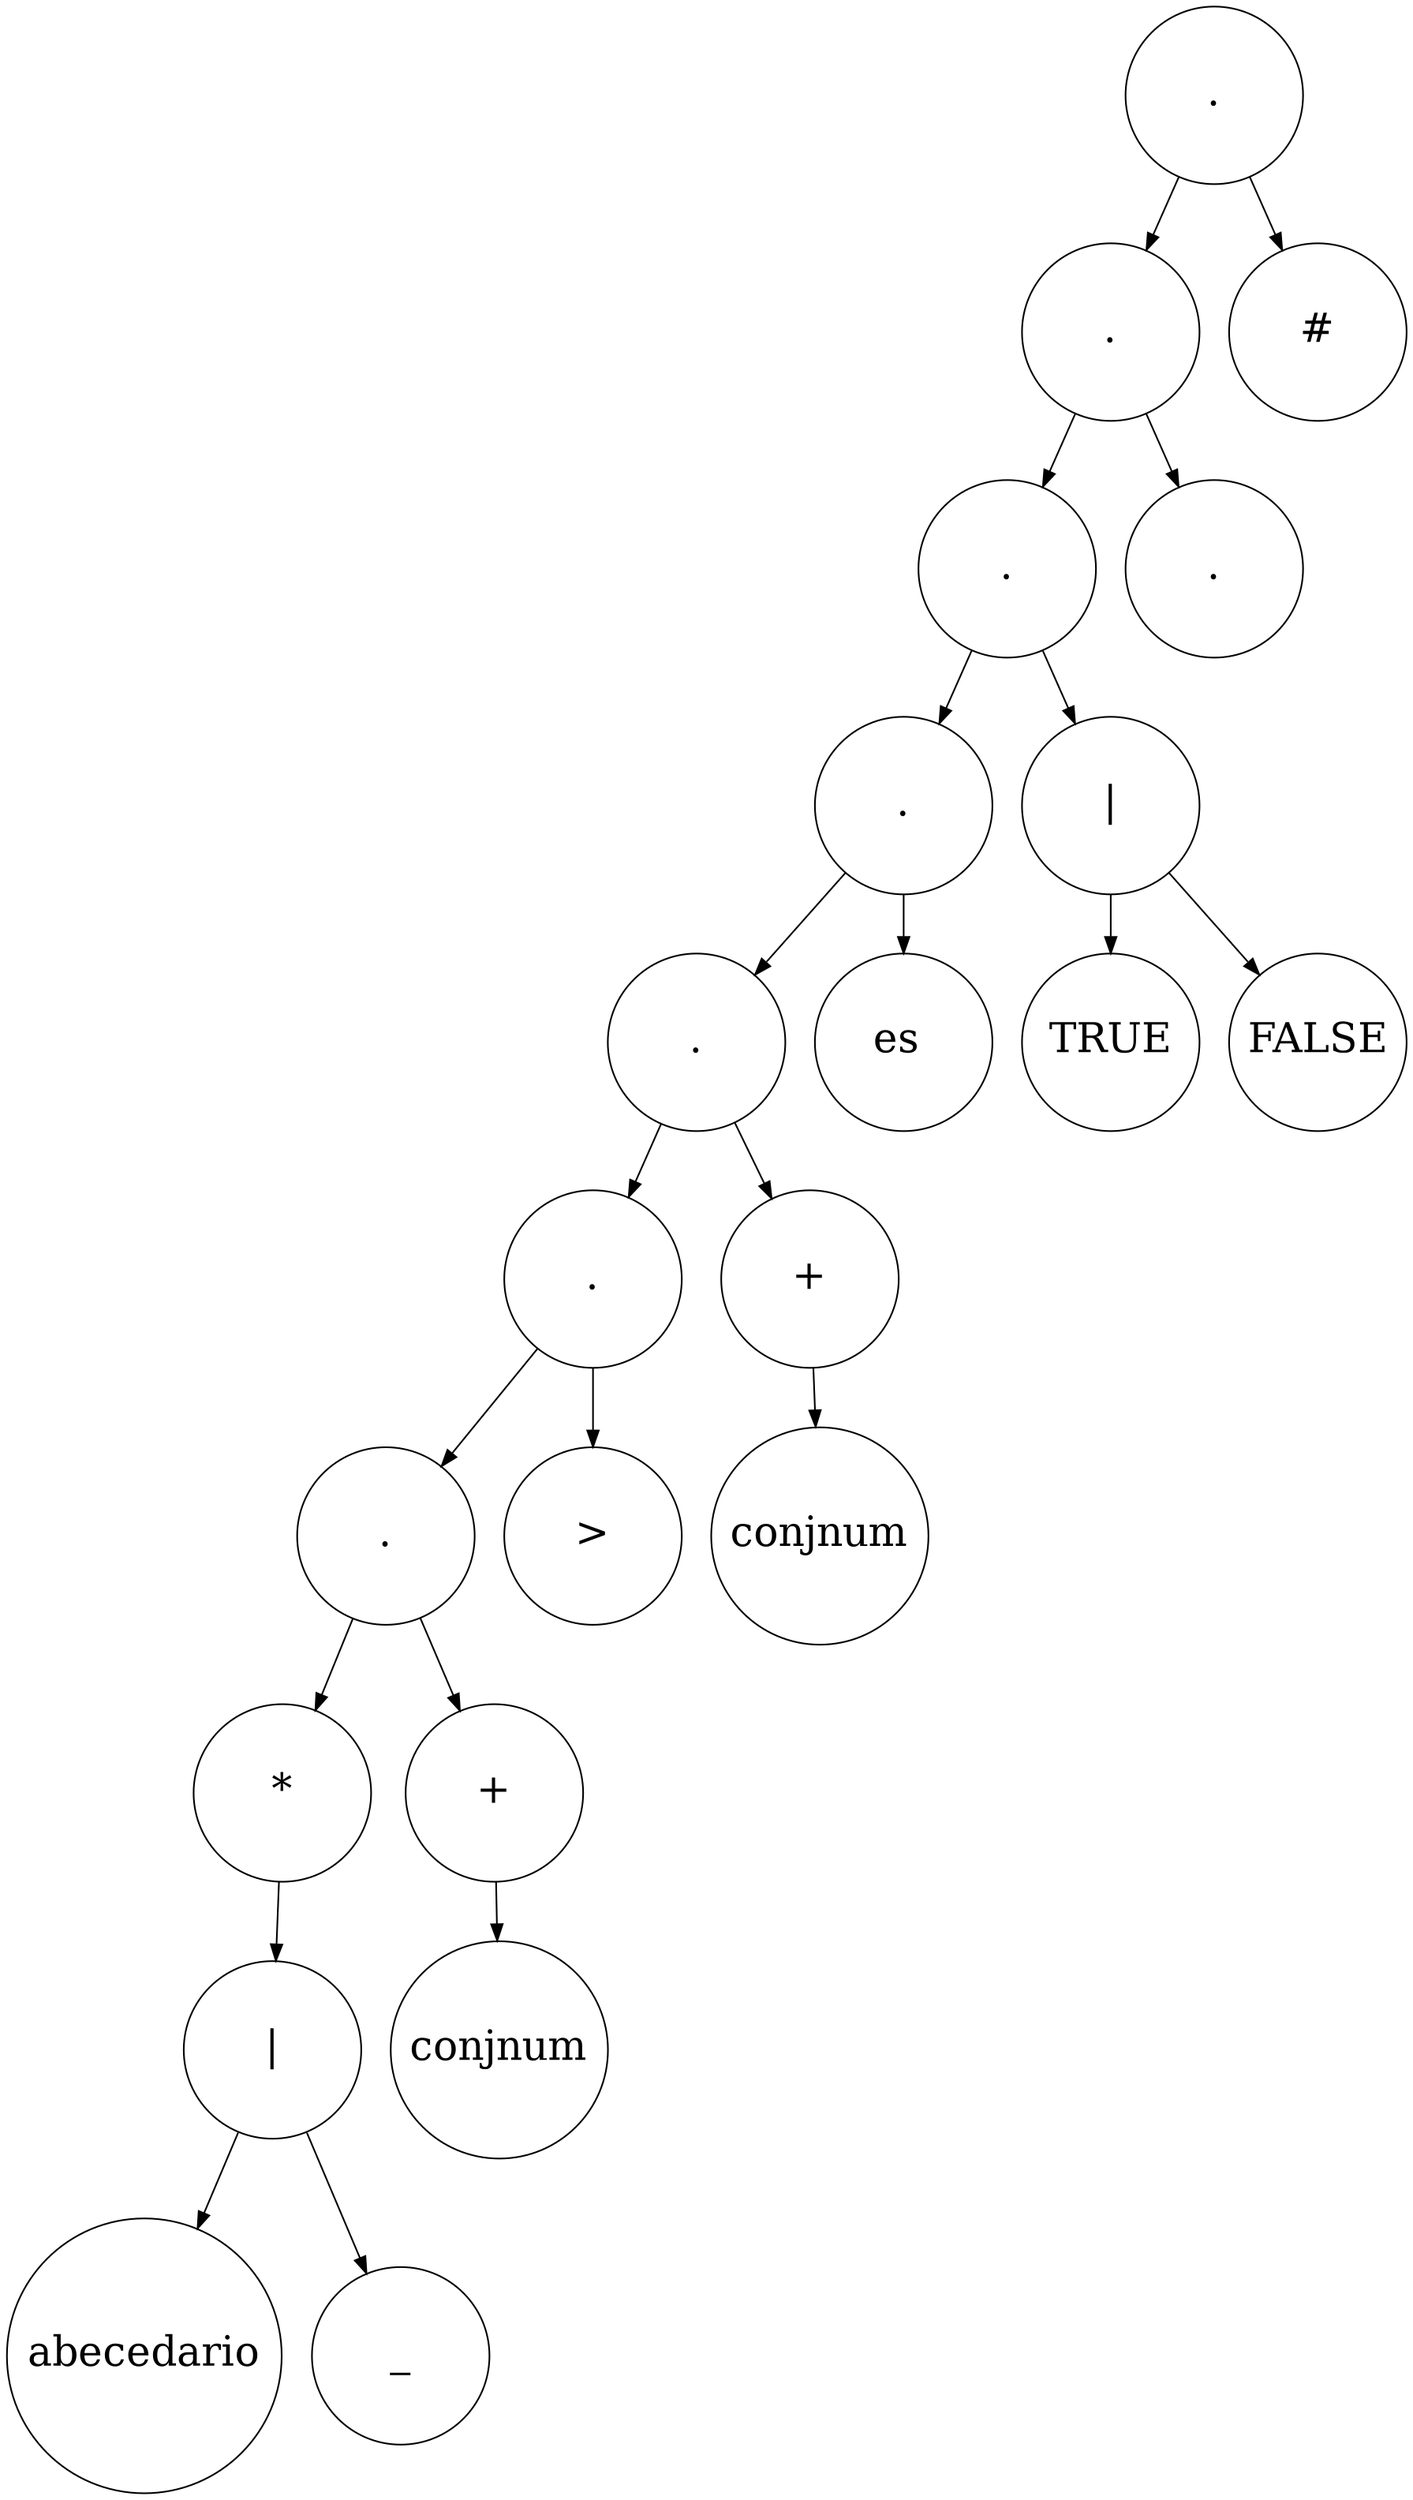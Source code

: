 strict digraph {
splines="line";
rankdir = TB;
node [shape=circle, height=0.5, width=1.5, fontsize=25];
graph[dpi=110];

"0" [label="."];
"1" [label="."];
"2" [label="."];
"3" [label="."];
"4" [label="."];
"5" [label="."];
"6" [label="."];
"7" [label="*"];
"8" [label="|"];
"9" [label="abecedario"];
"8" -> "9";
"10" [label="_"];
"8" -> "10";
"7" -> "8";
"6" -> "7";
"11" [label="+"];
"12" [label="conjnum"];
"11" -> "12";
"6" -> "11";
"5" -> "6";
"13" [label=">"];
"5" -> "13";
"4" -> "5";
"14" [label="+"];
"15" [label="conjnum"];
"14" -> "15";
"4" -> "14";
"3" -> "4";
"16" [label="es "];
"3" -> "16";
"2" -> "3";
"17" [label="|"];
"18" [label="TRUE"];
"17" -> "18";
"19" [label="FALSE"];
"17" -> "19";
"2" -> "17";
"1" -> "2";
"20" [label="."];
"1" -> "20";
"0" -> "1";
"21" [label="#"];
"0" -> "21";
}